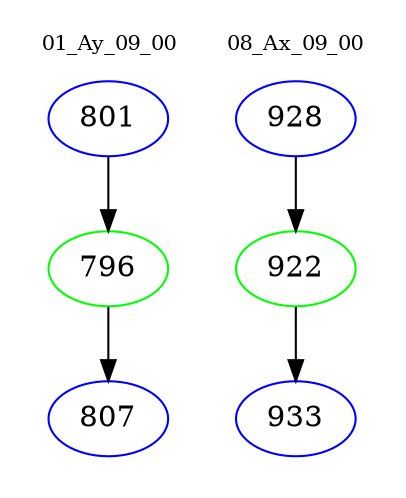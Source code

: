 digraph{
subgraph cluster_0 {
color = white
label = "01_Ay_09_00";
fontsize=10;
T0_801 [label="801", color="blue"]
T0_801 -> T0_796 [color="black"]
T0_796 [label="796", color="green"]
T0_796 -> T0_807 [color="black"]
T0_807 [label="807", color="blue"]
}
subgraph cluster_1 {
color = white
label = "08_Ax_09_00";
fontsize=10;
T1_928 [label="928", color="blue"]
T1_928 -> T1_922 [color="black"]
T1_922 [label="922", color="green"]
T1_922 -> T1_933 [color="black"]
T1_933 [label="933", color="blue"]
}
}
